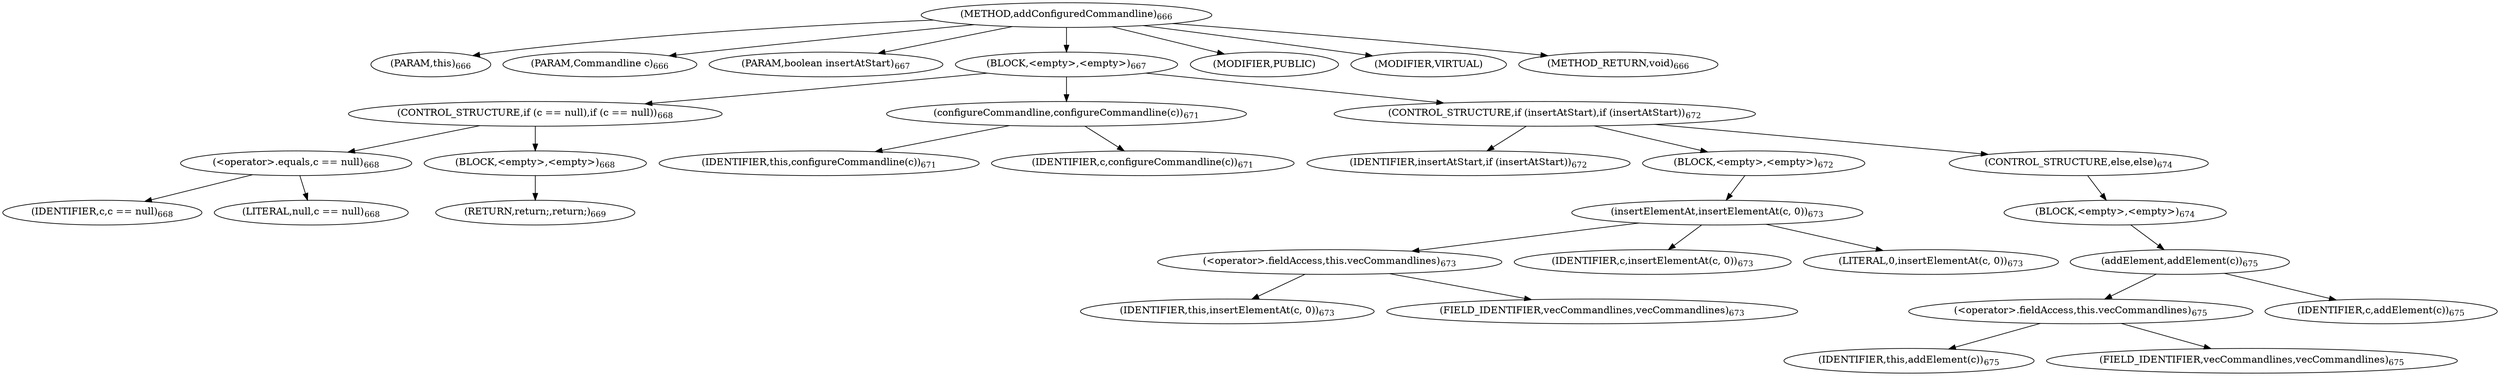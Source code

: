 digraph "addConfiguredCommandline" {  
"1357" [label = <(METHOD,addConfiguredCommandline)<SUB>666</SUB>> ]
"113" [label = <(PARAM,this)<SUB>666</SUB>> ]
"1358" [label = <(PARAM,Commandline c)<SUB>666</SUB>> ]
"1359" [label = <(PARAM,boolean insertAtStart)<SUB>667</SUB>> ]
"1360" [label = <(BLOCK,&lt;empty&gt;,&lt;empty&gt;)<SUB>667</SUB>> ]
"1361" [label = <(CONTROL_STRUCTURE,if (c == null),if (c == null))<SUB>668</SUB>> ]
"1362" [label = <(&lt;operator&gt;.equals,c == null)<SUB>668</SUB>> ]
"1363" [label = <(IDENTIFIER,c,c == null)<SUB>668</SUB>> ]
"1364" [label = <(LITERAL,null,c == null)<SUB>668</SUB>> ]
"1365" [label = <(BLOCK,&lt;empty&gt;,&lt;empty&gt;)<SUB>668</SUB>> ]
"1366" [label = <(RETURN,return;,return;)<SUB>669</SUB>> ]
"1367" [label = <(configureCommandline,configureCommandline(c))<SUB>671</SUB>> ]
"112" [label = <(IDENTIFIER,this,configureCommandline(c))<SUB>671</SUB>> ]
"1368" [label = <(IDENTIFIER,c,configureCommandline(c))<SUB>671</SUB>> ]
"1369" [label = <(CONTROL_STRUCTURE,if (insertAtStart),if (insertAtStart))<SUB>672</SUB>> ]
"1370" [label = <(IDENTIFIER,insertAtStart,if (insertAtStart))<SUB>672</SUB>> ]
"1371" [label = <(BLOCK,&lt;empty&gt;,&lt;empty&gt;)<SUB>672</SUB>> ]
"1372" [label = <(insertElementAt,insertElementAt(c, 0))<SUB>673</SUB>> ]
"1373" [label = <(&lt;operator&gt;.fieldAccess,this.vecCommandlines)<SUB>673</SUB>> ]
"1374" [label = <(IDENTIFIER,this,insertElementAt(c, 0))<SUB>673</SUB>> ]
"1375" [label = <(FIELD_IDENTIFIER,vecCommandlines,vecCommandlines)<SUB>673</SUB>> ]
"1376" [label = <(IDENTIFIER,c,insertElementAt(c, 0))<SUB>673</SUB>> ]
"1377" [label = <(LITERAL,0,insertElementAt(c, 0))<SUB>673</SUB>> ]
"1378" [label = <(CONTROL_STRUCTURE,else,else)<SUB>674</SUB>> ]
"1379" [label = <(BLOCK,&lt;empty&gt;,&lt;empty&gt;)<SUB>674</SUB>> ]
"1380" [label = <(addElement,addElement(c))<SUB>675</SUB>> ]
"1381" [label = <(&lt;operator&gt;.fieldAccess,this.vecCommandlines)<SUB>675</SUB>> ]
"1382" [label = <(IDENTIFIER,this,addElement(c))<SUB>675</SUB>> ]
"1383" [label = <(FIELD_IDENTIFIER,vecCommandlines,vecCommandlines)<SUB>675</SUB>> ]
"1384" [label = <(IDENTIFIER,c,addElement(c))<SUB>675</SUB>> ]
"1385" [label = <(MODIFIER,PUBLIC)> ]
"1386" [label = <(MODIFIER,VIRTUAL)> ]
"1387" [label = <(METHOD_RETURN,void)<SUB>666</SUB>> ]
  "1357" -> "113" 
  "1357" -> "1358" 
  "1357" -> "1359" 
  "1357" -> "1360" 
  "1357" -> "1385" 
  "1357" -> "1386" 
  "1357" -> "1387" 
  "1360" -> "1361" 
  "1360" -> "1367" 
  "1360" -> "1369" 
  "1361" -> "1362" 
  "1361" -> "1365" 
  "1362" -> "1363" 
  "1362" -> "1364" 
  "1365" -> "1366" 
  "1367" -> "112" 
  "1367" -> "1368" 
  "1369" -> "1370" 
  "1369" -> "1371" 
  "1369" -> "1378" 
  "1371" -> "1372" 
  "1372" -> "1373" 
  "1372" -> "1376" 
  "1372" -> "1377" 
  "1373" -> "1374" 
  "1373" -> "1375" 
  "1378" -> "1379" 
  "1379" -> "1380" 
  "1380" -> "1381" 
  "1380" -> "1384" 
  "1381" -> "1382" 
  "1381" -> "1383" 
}
